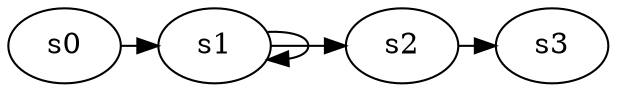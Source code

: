 digraph game_0145_chain_4 {
    s0 [name="s0", player=0];
    s1 [name="s1", player=1, target=1];
    s2 [name="s2", player=0];
    s3 [name="s3", player=1];

    s0 -> s1 [constraint="time == 10 || time == 11 || time == 18"];
    s1 -> s2 [constraint="time == 11 || time == 12 || time == 18"];
    s2 -> s3 [constraint="time % 3 == 0"];
    s1 -> s1 [constraint="time % 3 == 0"];
}
